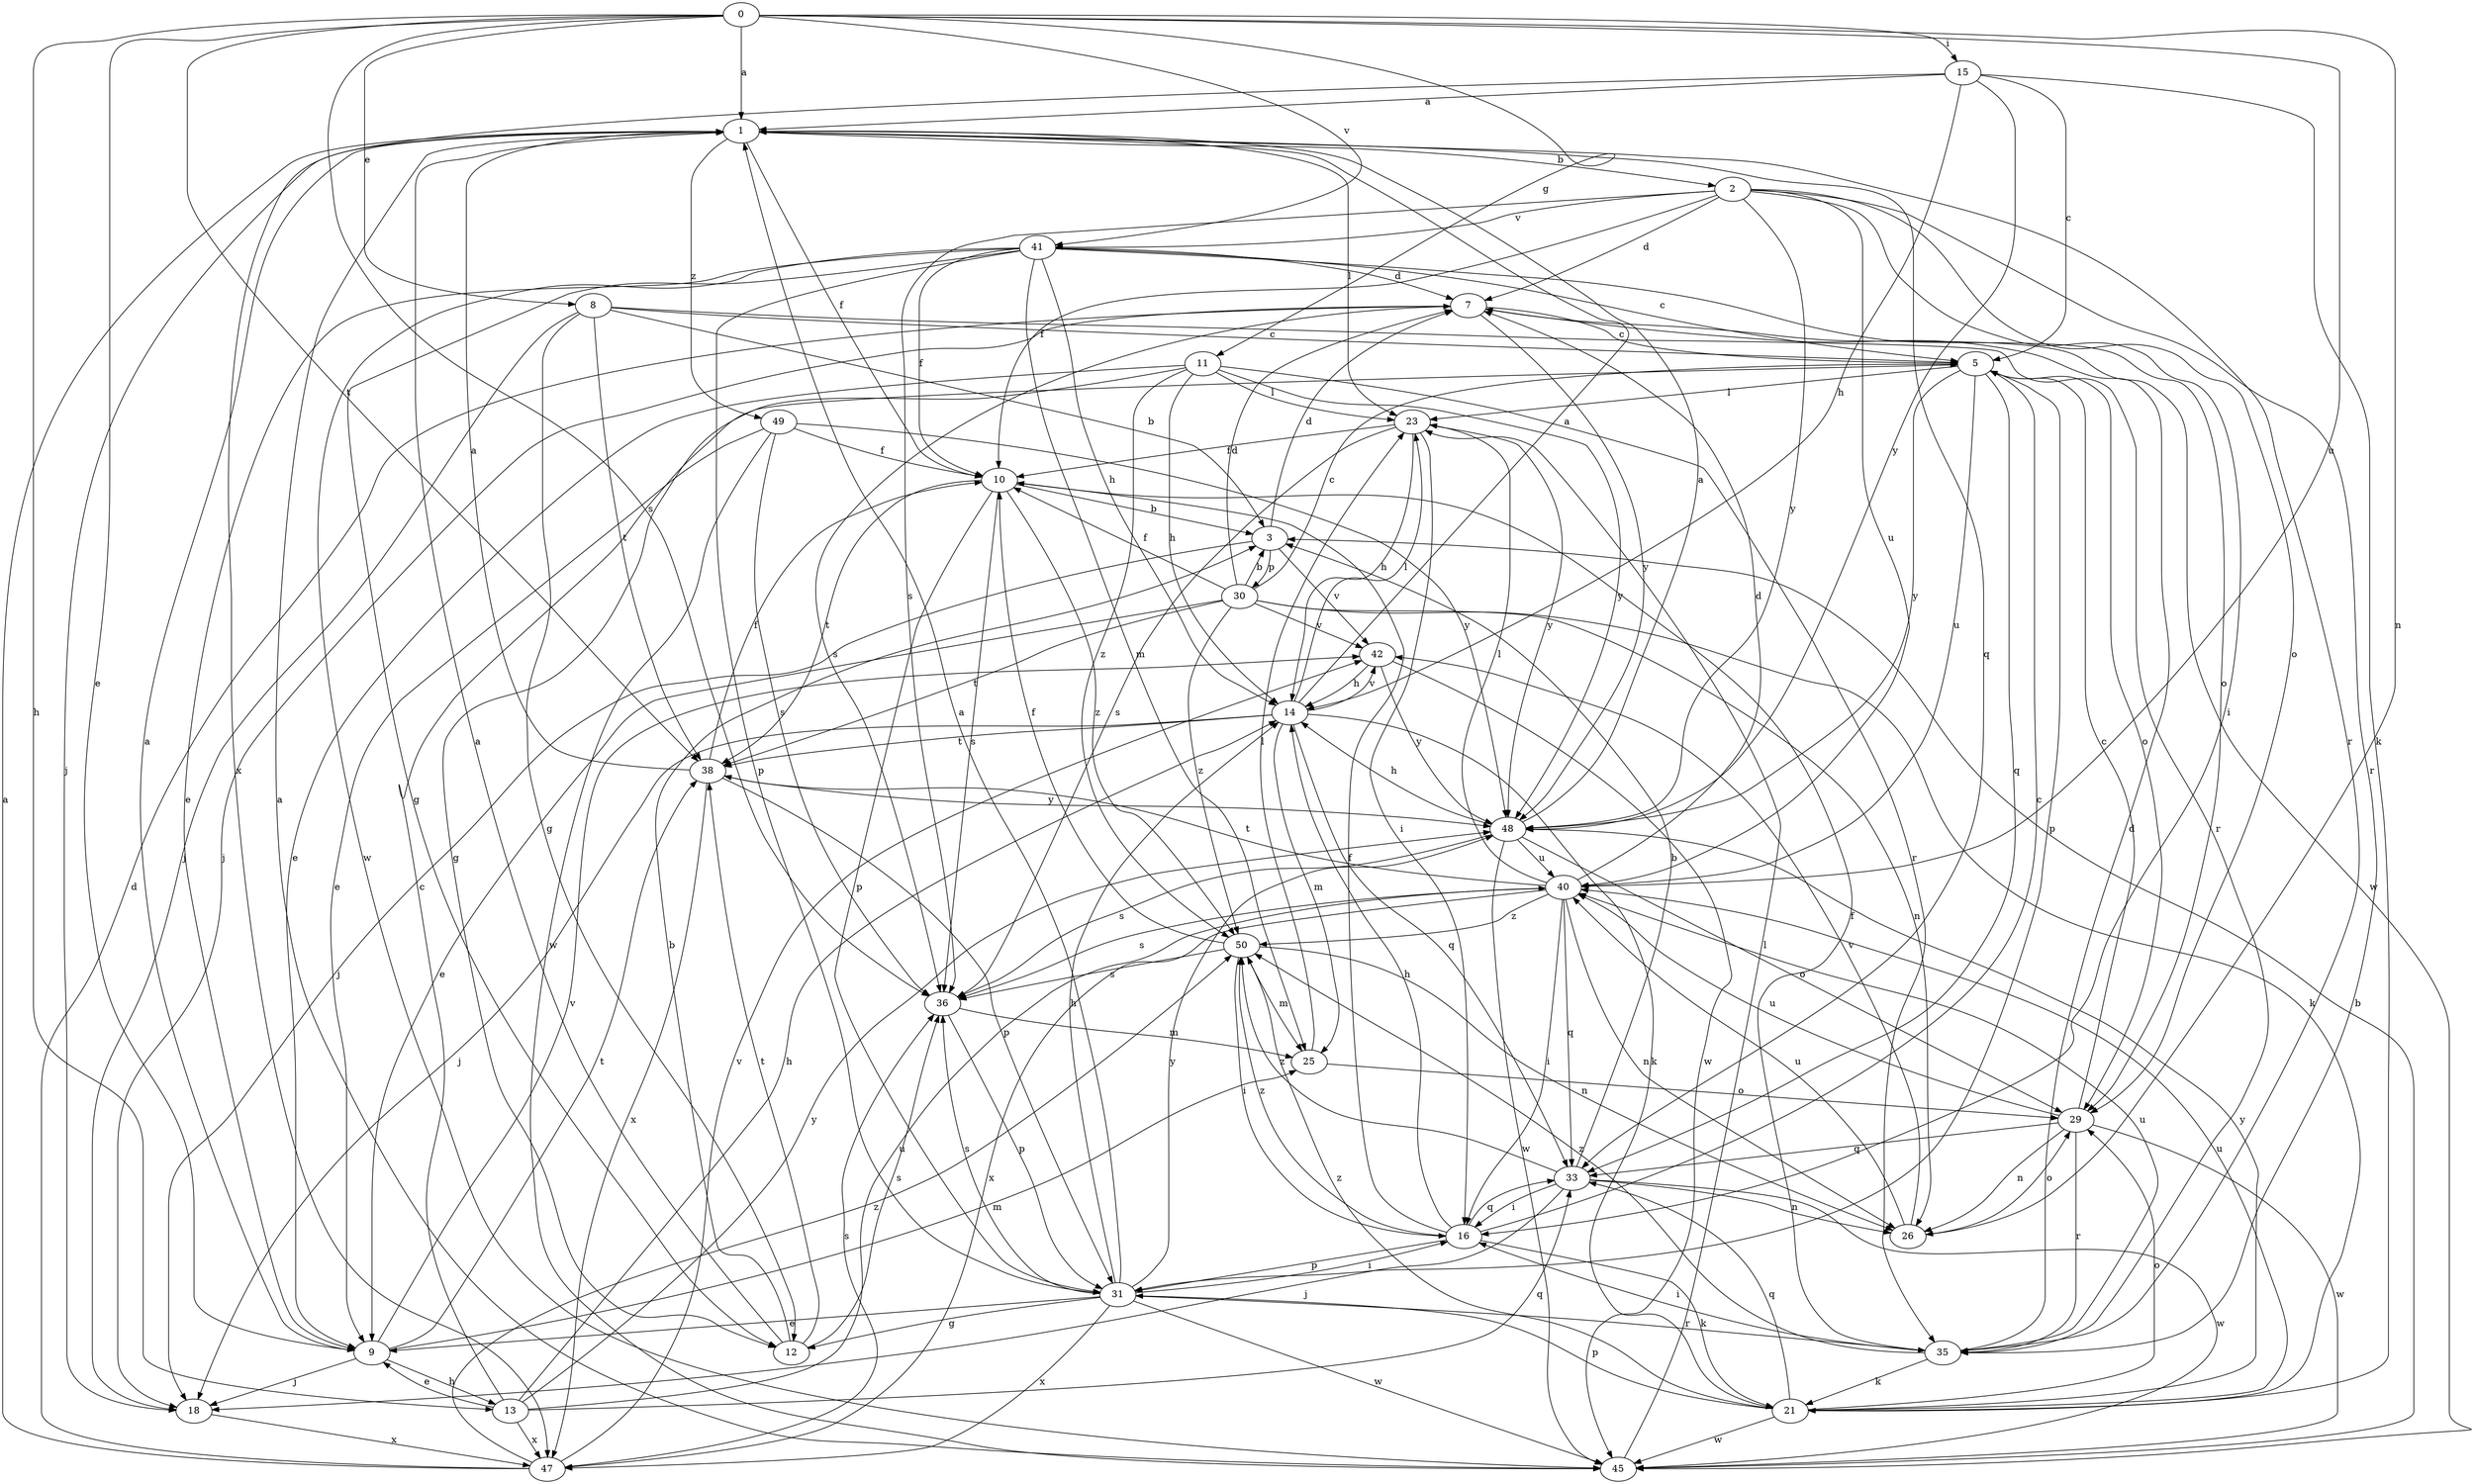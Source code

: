strict digraph  {
0;
1;
2;
3;
5;
7;
8;
9;
10;
11;
12;
13;
14;
15;
16;
18;
21;
23;
25;
26;
29;
30;
31;
33;
35;
36;
38;
40;
41;
42;
45;
47;
48;
49;
50;
0 -> 1  [label=a];
0 -> 8  [label=e];
0 -> 9  [label=e];
0 -> 11  [label=g];
0 -> 13  [label=h];
0 -> 15  [label=i];
0 -> 26  [label=n];
0 -> 36  [label=s];
0 -> 38  [label=t];
0 -> 40  [label=u];
0 -> 41  [label=v];
1 -> 2  [label=b];
1 -> 10  [label=f];
1 -> 18  [label=j];
1 -> 23  [label=l];
1 -> 33  [label=q];
1 -> 35  [label=r];
1 -> 49  [label=z];
2 -> 7  [label=d];
2 -> 10  [label=f];
2 -> 16  [label=i];
2 -> 29  [label=o];
2 -> 35  [label=r];
2 -> 36  [label=s];
2 -> 40  [label=u];
2 -> 41  [label=v];
2 -> 48  [label=y];
3 -> 7  [label=d];
3 -> 18  [label=j];
3 -> 30  [label=p];
3 -> 42  [label=v];
5 -> 23  [label=l];
5 -> 29  [label=o];
5 -> 31  [label=p];
5 -> 33  [label=q];
5 -> 40  [label=u];
5 -> 48  [label=y];
7 -> 5  [label=c];
7 -> 18  [label=j];
7 -> 36  [label=s];
7 -> 45  [label=w];
7 -> 48  [label=y];
8 -> 3  [label=b];
8 -> 5  [label=c];
8 -> 12  [label=g];
8 -> 18  [label=j];
8 -> 35  [label=r];
8 -> 38  [label=t];
9 -> 1  [label=a];
9 -> 13  [label=h];
9 -> 18  [label=j];
9 -> 25  [label=m];
9 -> 38  [label=t];
9 -> 42  [label=v];
10 -> 3  [label=b];
10 -> 31  [label=p];
10 -> 36  [label=s];
10 -> 38  [label=t];
10 -> 50  [label=z];
11 -> 9  [label=e];
11 -> 12  [label=g];
11 -> 14  [label=h];
11 -> 23  [label=l];
11 -> 35  [label=r];
11 -> 48  [label=y];
11 -> 50  [label=z];
12 -> 1  [label=a];
12 -> 3  [label=b];
12 -> 36  [label=s];
12 -> 38  [label=t];
13 -> 5  [label=c];
13 -> 9  [label=e];
13 -> 14  [label=h];
13 -> 33  [label=q];
13 -> 40  [label=u];
13 -> 47  [label=x];
13 -> 48  [label=y];
14 -> 1  [label=a];
14 -> 18  [label=j];
14 -> 21  [label=k];
14 -> 23  [label=l];
14 -> 25  [label=m];
14 -> 33  [label=q];
14 -> 38  [label=t];
14 -> 42  [label=v];
15 -> 1  [label=a];
15 -> 5  [label=c];
15 -> 14  [label=h];
15 -> 21  [label=k];
15 -> 47  [label=x];
15 -> 48  [label=y];
16 -> 5  [label=c];
16 -> 10  [label=f];
16 -> 14  [label=h];
16 -> 21  [label=k];
16 -> 31  [label=p];
16 -> 33  [label=q];
16 -> 50  [label=z];
18 -> 47  [label=x];
21 -> 29  [label=o];
21 -> 31  [label=p];
21 -> 33  [label=q];
21 -> 40  [label=u];
21 -> 45  [label=w];
21 -> 48  [label=y];
21 -> 50  [label=z];
23 -> 10  [label=f];
23 -> 14  [label=h];
23 -> 16  [label=i];
23 -> 36  [label=s];
23 -> 48  [label=y];
25 -> 23  [label=l];
25 -> 29  [label=o];
26 -> 29  [label=o];
26 -> 40  [label=u];
26 -> 42  [label=v];
29 -> 5  [label=c];
29 -> 26  [label=n];
29 -> 33  [label=q];
29 -> 35  [label=r];
29 -> 40  [label=u];
29 -> 45  [label=w];
30 -> 3  [label=b];
30 -> 5  [label=c];
30 -> 7  [label=d];
30 -> 9  [label=e];
30 -> 10  [label=f];
30 -> 21  [label=k];
30 -> 26  [label=n];
30 -> 38  [label=t];
30 -> 42  [label=v];
30 -> 50  [label=z];
31 -> 1  [label=a];
31 -> 9  [label=e];
31 -> 12  [label=g];
31 -> 14  [label=h];
31 -> 16  [label=i];
31 -> 35  [label=r];
31 -> 36  [label=s];
31 -> 45  [label=w];
31 -> 47  [label=x];
31 -> 48  [label=y];
33 -> 3  [label=b];
33 -> 16  [label=i];
33 -> 18  [label=j];
33 -> 26  [label=n];
33 -> 45  [label=w];
33 -> 50  [label=z];
35 -> 7  [label=d];
35 -> 10  [label=f];
35 -> 16  [label=i];
35 -> 21  [label=k];
35 -> 40  [label=u];
35 -> 50  [label=z];
36 -> 25  [label=m];
36 -> 31  [label=p];
38 -> 1  [label=a];
38 -> 10  [label=f];
38 -> 31  [label=p];
38 -> 47  [label=x];
38 -> 48  [label=y];
40 -> 7  [label=d];
40 -> 16  [label=i];
40 -> 23  [label=l];
40 -> 26  [label=n];
40 -> 33  [label=q];
40 -> 36  [label=s];
40 -> 38  [label=t];
40 -> 47  [label=x];
40 -> 50  [label=z];
41 -> 5  [label=c];
41 -> 7  [label=d];
41 -> 9  [label=e];
41 -> 10  [label=f];
41 -> 12  [label=g];
41 -> 14  [label=h];
41 -> 25  [label=m];
41 -> 29  [label=o];
41 -> 31  [label=p];
41 -> 45  [label=w];
42 -> 14  [label=h];
42 -> 45  [label=w];
42 -> 48  [label=y];
45 -> 1  [label=a];
45 -> 3  [label=b];
45 -> 23  [label=l];
47 -> 1  [label=a];
47 -> 7  [label=d];
47 -> 36  [label=s];
47 -> 42  [label=v];
47 -> 50  [label=z];
48 -> 1  [label=a];
48 -> 14  [label=h];
48 -> 29  [label=o];
48 -> 36  [label=s];
48 -> 40  [label=u];
48 -> 45  [label=w];
49 -> 9  [label=e];
49 -> 10  [label=f];
49 -> 36  [label=s];
49 -> 45  [label=w];
49 -> 48  [label=y];
50 -> 10  [label=f];
50 -> 16  [label=i];
50 -> 25  [label=m];
50 -> 26  [label=n];
50 -> 36  [label=s];
}
